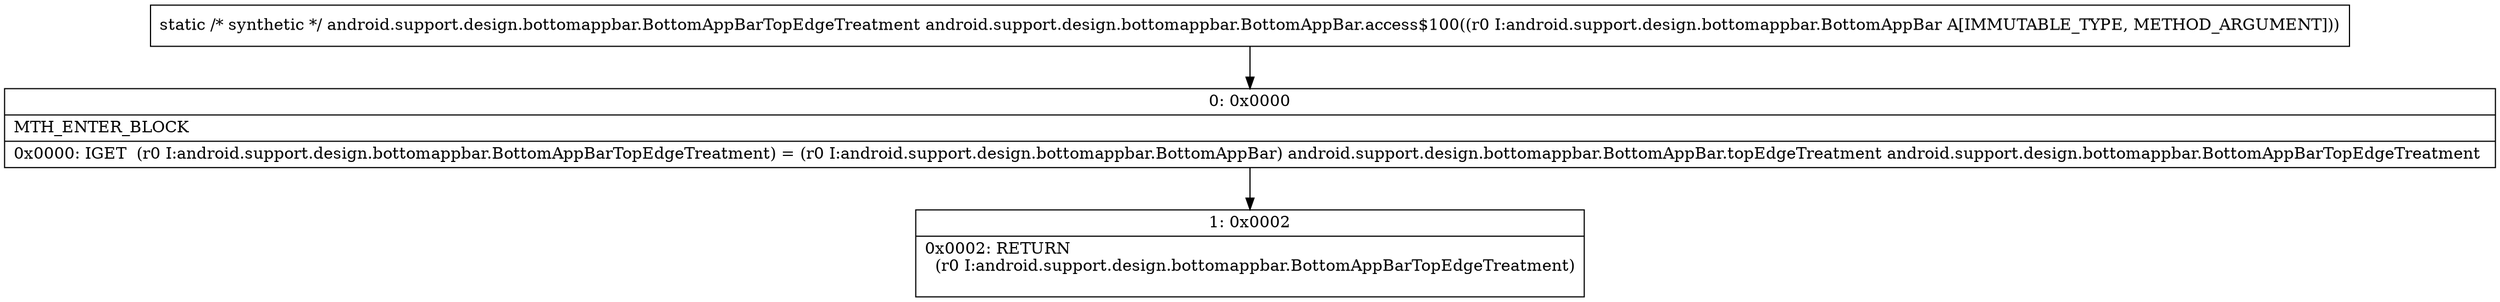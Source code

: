 digraph "CFG forandroid.support.design.bottomappbar.BottomAppBar.access$100(Landroid\/support\/design\/bottomappbar\/BottomAppBar;)Landroid\/support\/design\/bottomappbar\/BottomAppBarTopEdgeTreatment;" {
Node_0 [shape=record,label="{0\:\ 0x0000|MTH_ENTER_BLOCK\l|0x0000: IGET  (r0 I:android.support.design.bottomappbar.BottomAppBarTopEdgeTreatment) = (r0 I:android.support.design.bottomappbar.BottomAppBar) android.support.design.bottomappbar.BottomAppBar.topEdgeTreatment android.support.design.bottomappbar.BottomAppBarTopEdgeTreatment \l}"];
Node_1 [shape=record,label="{1\:\ 0x0002|0x0002: RETURN  \l  (r0 I:android.support.design.bottomappbar.BottomAppBarTopEdgeTreatment)\l \l}"];
MethodNode[shape=record,label="{static \/* synthetic *\/ android.support.design.bottomappbar.BottomAppBarTopEdgeTreatment android.support.design.bottomappbar.BottomAppBar.access$100((r0 I:android.support.design.bottomappbar.BottomAppBar A[IMMUTABLE_TYPE, METHOD_ARGUMENT])) }"];
MethodNode -> Node_0;
Node_0 -> Node_1;
}

